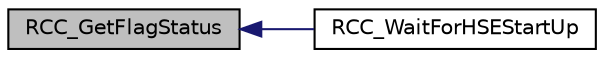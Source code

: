 digraph "RCC_GetFlagStatus"
{
  edge [fontname="Helvetica",fontsize="10",labelfontname="Helvetica",labelfontsize="10"];
  node [fontname="Helvetica",fontsize="10",shape=record];
  rankdir="LR";
  Node5 [label="RCC_GetFlagStatus",height=0.2,width=0.4,color="black", fillcolor="grey75", style="filled", fontcolor="black"];
  Node5 -> Node6 [dir="back",color="midnightblue",fontsize="10",style="solid",fontname="Helvetica"];
  Node6 [label="RCC_WaitForHSEStartUp",height=0.2,width=0.4,color="black", fillcolor="white", style="filled",URL="$group___r_c_c.html#gae0f15692614dd048ee4110a056f001dc",tooltip="Waits for HSE start-up. "];
}
